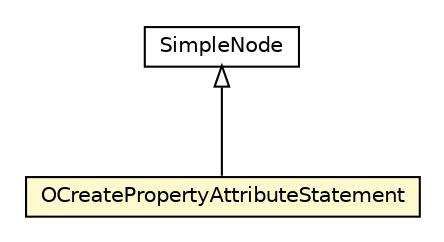 #!/usr/local/bin/dot
#
# Class diagram 
# Generated by UMLGraph version R5_6-24-gf6e263 (http://www.umlgraph.org/)
#

digraph G {
	edge [fontname="Helvetica",fontsize=10,labelfontname="Helvetica",labelfontsize=10];
	node [fontname="Helvetica",fontsize=10,shape=plaintext];
	nodesep=0.25;
	ranksep=0.5;
	// com.orientechnologies.orient.core.sql.parser.OCreatePropertyAttributeStatement
	c1276938 [label=<<table title="com.orientechnologies.orient.core.sql.parser.OCreatePropertyAttributeStatement" border="0" cellborder="1" cellspacing="0" cellpadding="2" port="p" bgcolor="lemonChiffon" href="./OCreatePropertyAttributeStatement.html">
		<tr><td><table border="0" cellspacing="0" cellpadding="1">
<tr><td align="center" balign="center"> OCreatePropertyAttributeStatement </td></tr>
		</table></td></tr>
		</table>>, URL="./OCreatePropertyAttributeStatement.html", fontname="Helvetica", fontcolor="black", fontsize=10.0];
	// com.orientechnologies.orient.core.sql.parser.SimpleNode
	c1276976 [label=<<table title="com.orientechnologies.orient.core.sql.parser.SimpleNode" border="0" cellborder="1" cellspacing="0" cellpadding="2" port="p" href="./SimpleNode.html">
		<tr><td><table border="0" cellspacing="0" cellpadding="1">
<tr><td align="center" balign="center"> SimpleNode </td></tr>
		</table></td></tr>
		</table>>, URL="./SimpleNode.html", fontname="Helvetica", fontcolor="black", fontsize=10.0];
	//com.orientechnologies.orient.core.sql.parser.OCreatePropertyAttributeStatement extends com.orientechnologies.orient.core.sql.parser.SimpleNode
	c1276976:p -> c1276938:p [dir=back,arrowtail=empty];
}

